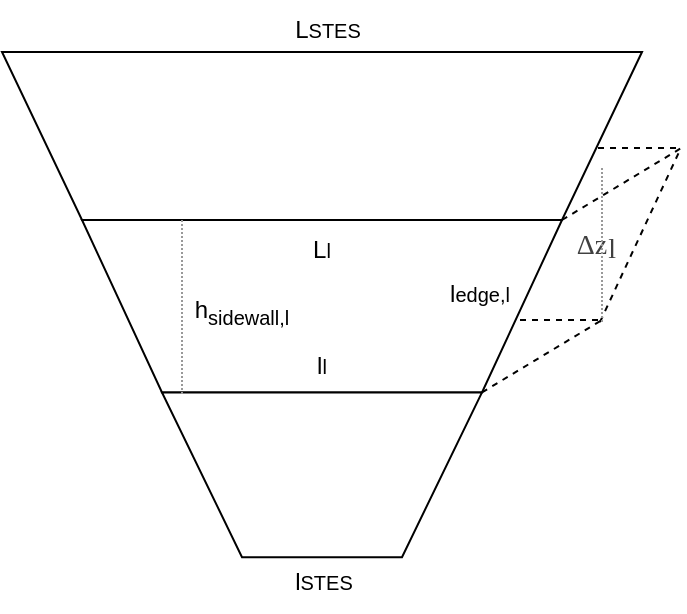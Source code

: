 <mxfile version="20.6.2" type="device"><diagram id="65HBH3qfUrskWHsWzh_U" name="Seite-1"><mxGraphModel dx="670" dy="1624" grid="1" gridSize="10" guides="1" tooltips="1" connect="1" arrows="1" fold="1" page="1" pageScale="1" pageWidth="1654" pageHeight="1169" math="0" shadow="0"><root><mxCell id="0"/><mxCell id="1" parent="0"/><mxCell id="ZwfTuOVtT0g5zv9DJfTl-2" value="" style="shape=trapezoid;perimeter=trapezoidPerimeter;whiteSpace=wrap;html=1;fixedSize=1;size=40;rotation=-180;" vertex="1" parent="1"><mxGeometry x="360" y="-554" width="320" height="84" as="geometry"/></mxCell><mxCell id="ZwfTuOVtT0g5zv9DJfTl-3" value="" style="shape=trapezoid;perimeter=trapezoidPerimeter;whiteSpace=wrap;html=1;fixedSize=1;size=40;rotation=-180;" vertex="1" parent="1"><mxGeometry x="400" y="-470" width="240" height="86.19" as="geometry"/></mxCell><mxCell id="ZwfTuOVtT0g5zv9DJfTl-4" value="" style="shape=trapezoid;perimeter=trapezoidPerimeter;whiteSpace=wrap;html=1;fixedSize=1;size=40;rotation=-180;" vertex="1" parent="1"><mxGeometry x="440" y="-383.81" width="160" height="82.38" as="geometry"/></mxCell><mxCell id="ZwfTuOVtT0g5zv9DJfTl-7" value="" style="endArrow=none;dashed=1;html=1;strokeWidth=1;rounded=0;" edge="1" parent="1"><mxGeometry width="50" height="50" relative="1" as="geometry"><mxPoint x="600" y="-383.81" as="sourcePoint"/><mxPoint x="660" y="-420" as="targetPoint"/></mxGeometry></mxCell><mxCell id="ZwfTuOVtT0g5zv9DJfTl-9" value="" style="endArrow=none;dashed=1;html=1;strokeWidth=1;rounded=0;" edge="1" parent="1"><mxGeometry width="50" height="50" relative="1" as="geometry"><mxPoint x="659" y="-419" as="sourcePoint"/><mxPoint x="699" y="-505" as="targetPoint"/></mxGeometry></mxCell><mxCell id="ZwfTuOVtT0g5zv9DJfTl-10" value="" style="endArrow=none;dashed=1;html=1;strokeWidth=1;rounded=0;" edge="1" parent="1"><mxGeometry width="50" height="50" relative="1" as="geometry"><mxPoint x="640" y="-470.0" as="sourcePoint"/><mxPoint x="700" y="-506.19" as="targetPoint"/></mxGeometry></mxCell><mxCell id="ZwfTuOVtT0g5zv9DJfTl-11" value="" style="endArrow=none;dashed=1;html=1;strokeWidth=1;rounded=0;" edge="1" parent="1"><mxGeometry width="50" height="50" relative="1" as="geometry"><mxPoint x="658" y="-506" as="sourcePoint"/><mxPoint x="699" y="-506" as="targetPoint"/></mxGeometry></mxCell><mxCell id="ZwfTuOVtT0g5zv9DJfTl-14" value="" style="endArrow=none;html=1;rounded=0;dashed=1;strokeWidth=1;dashPattern=1 1;strokeColor=#999999;" edge="1" parent="1"><mxGeometry width="50" height="50" relative="1" as="geometry"><mxPoint x="660" y="-419" as="sourcePoint"/><mxPoint x="660" y="-490" as="targetPoint"/></mxGeometry></mxCell><mxCell id="ZwfTuOVtT0g5zv9DJfTl-15" value="L&lt;span style=&quot;font-size: 10px;&quot;&gt;l&lt;/span&gt;" style="text;html=1;strokeColor=none;fillColor=none;align=center;verticalAlign=middle;whiteSpace=wrap;rounded=0;" vertex="1" parent="1"><mxGeometry x="490" y="-470" width="60" height="30" as="geometry"/></mxCell><mxCell id="ZwfTuOVtT0g5zv9DJfTl-16" value="&lt;sub&gt;&lt;span style=&quot;font-size: 12px;&quot;&gt;l&lt;/span&gt;l&lt;/sub&gt;" style="text;html=1;strokeColor=none;fillColor=none;align=center;verticalAlign=middle;whiteSpace=wrap;rounded=0;" vertex="1" parent="1"><mxGeometry x="490" y="-413.81" width="60" height="30" as="geometry"/></mxCell><mxCell id="ZwfTuOVtT0g5zv9DJfTl-17" value="L&lt;span style=&quot;font-size: 10px;&quot;&gt;STES&lt;/span&gt;" style="text;html=1;strokeColor=none;fillColor=none;align=center;verticalAlign=middle;whiteSpace=wrap;rounded=0;" vertex="1" parent="1"><mxGeometry x="493" y="-580" width="60" height="30" as="geometry"/></mxCell><mxCell id="ZwfTuOVtT0g5zv9DJfTl-18" value="l&lt;span style=&quot;font-size: 10px;&quot;&gt;STES&lt;/span&gt;" style="text;html=1;strokeColor=none;fillColor=none;align=center;verticalAlign=middle;whiteSpace=wrap;rounded=0;" vertex="1" parent="1"><mxGeometry x="491" y="-304.43" width="60" height="30" as="geometry"/></mxCell><mxCell id="ZwfTuOVtT0g5zv9DJfTl-19" value="&lt;font style=&quot;font-size: 14px;&quot;&gt;&lt;span style=&quot;box-sizing: border-box; transition: none 0s ease 0s; color: rgb(64, 64, 64); display: inline; position: static; border: 0px; padding: 0px; margin: 0px; vertical-align: 0px; line-height: normal; font-family: MathJax_Main;&quot; id=&quot;MathJax-Span-12001&quot; class=&quot;mi&quot;&gt;Δ&lt;/span&gt;&lt;span style=&quot;box-sizing: border-box; transition: none 0s ease 0s; color: rgb(64, 64, 64); display: inline; position: static; border: 0px; padding: 0px; margin: 0px; vertical-align: 0px; line-height: normal; font-family: Lato, proxima-nova, &amp;quot;Helvetica Neue&amp;quot;, Arial, sans-serif;&quot; id=&quot;MathJax-Span-12002&quot; class=&quot;msubsup&quot;&gt;&lt;span style=&quot;box-sizing: border-box; transition: none 0s ease 0s; display: inline-block; position: relative; border: 0px; padding: 0px; margin: 0px; vertical-align: 0px; line-height: normal; width: 0.751em; height: 0px;&quot;&gt;&lt;span style=&quot;box-sizing: border-box; transition: none 0s ease 0s; position: absolute; border: 0px; padding: 0px; margin: 0px; vertical-align: 0px; line-height: normal; clip: rect(3.421em, 1000.48em, 4.169em, -999.997em); top: -4.004em; left: 0em;&quot;&gt;&lt;span style=&quot;box-sizing: border-box; transition: none 0s ease 0s; display: inline; position: static; border: 0px; padding: 0px; margin: 0px; vertical-align: 0px; line-height: normal; font-family: MathJax_Math-italic;&quot; id=&quot;MathJax-Span-12003&quot; class=&quot;mi&quot;&gt;z&lt;span style=&quot;box-sizing: border-box; transition: none 0s ease 0s; display: inline-block; position: static; border: 0px; padding: 0px; margin: 0px; vertical-align: 0px; line-height: normal; overflow: hidden; height: 1px; width: 0.003em;&quot;&gt;&lt;/span&gt;&lt;/span&gt;&lt;span style=&quot;box-sizing: border-box; transition: none 0s ease 0s; display: inline-block; position: static; border: 0px; padding: 0px; margin: 0px; vertical-align: 0px; line-height: normal; width: 0px; height: 4.009em;&quot;&gt;&lt;/span&gt;&lt;/span&gt;&lt;span style=&quot;box-sizing: border-box; transition: none 0s ease 0s; position: absolute; border: 0px; padding: 0px; margin: 0px; vertical-align: 0px; line-height: normal; top: -3.843em; left: 0.483em;&quot;&gt;&lt;span style=&quot;box-sizing: border-box; transition: none 0s ease 0s; display: inline; position: static; border: 0px; padding: 0px; margin: 0px; vertical-align: 0px; line-height: normal;&quot; id=&quot;MathJax-Span-12004&quot; class=&quot;texatom&quot;&gt;&lt;span style=&quot;box-sizing: border-box; transition: none 0s ease 0s; display: inline; position: static; border: 0px; padding: 0px; margin: 0px; vertical-align: 0px; line-height: normal;&quot; id=&quot;MathJax-Span-12005&quot; class=&quot;mrow&quot;&gt;&lt;span style=&quot;box-sizing: border-box; transition: none 0s ease 0s; display: inline; position: static; border: 0px; padding: 0px; margin: 0px; vertical-align: 0px; line-height: normal; font-family: MathJax_Math-italic;&quot; id=&quot;MathJax-Span-12006&quot; class=&quot;mi&quot;&gt;l&lt;/span&gt;&lt;/span&gt;&lt;/span&gt;&lt;span style=&quot;box-sizing: border-box; transition: none 0s ease 0s; display: inline-block; position: static; border: 0px; padding: 0px; margin: 0px; vertical-align: 0px; line-height: normal; width: 0px; height: 4.009em;&quot;&gt;&lt;/span&gt;&lt;/span&gt;&lt;/span&gt;&lt;/span&gt;&lt;span style=&quot;box-sizing: border-box; transition: none 0s ease 0s; color: rgb(64, 64, 64); display: inline; position: static; border: 0px; padding: 0px 0px 0px 0.27em; margin: 0px; vertical-align: 0px; line-height: normal; font-family: MathJax_Main;&quot; id=&quot;MathJax-Span-12007&quot; class=&quot;mo&quot;&gt;&lt;/span&gt;&lt;/font&gt;" style="text;html=1;strokeColor=none;fillColor=none;align=center;verticalAlign=middle;whiteSpace=wrap;rounded=0;" vertex="1" parent="1"><mxGeometry x="629" y="-474" width="60" height="30" as="geometry"/></mxCell><mxCell id="ZwfTuOVtT0g5zv9DJfTl-21" value="&lt;sub&gt;&lt;span style=&quot;font-size: 12px;&quot;&gt;l&lt;/span&gt;edge,l&lt;/sub&gt;" style="text;html=1;strokeColor=none;fillColor=none;align=center;verticalAlign=middle;whiteSpace=wrap;rounded=0;" vertex="1" parent="1"><mxGeometry x="569" y="-450" width="60" height="30" as="geometry"/></mxCell><mxCell id="ZwfTuOVtT0g5zv9DJfTl-22" value="" style="endArrow=none;html=1;rounded=0;dashed=1;strokeWidth=1;dashPattern=1 1;strokeColor=#999999;" edge="1" parent="1"><mxGeometry width="50" height="50" relative="1" as="geometry"><mxPoint x="450" y="-383" as="sourcePoint"/><mxPoint x="450" y="-470" as="targetPoint"/></mxGeometry></mxCell><mxCell id="ZwfTuOVtT0g5zv9DJfTl-23" value="h&lt;sub&gt;sidewall,l&lt;/sub&gt;" style="text;html=1;strokeColor=none;fillColor=none;align=center;verticalAlign=middle;whiteSpace=wrap;rounded=0;" vertex="1" parent="1"><mxGeometry x="450" y="-439.19" width="60" height="30" as="geometry"/></mxCell><mxCell id="ZwfTuOVtT0g5zv9DJfTl-24" value="" style="endArrow=none;html=1;rounded=0;dashed=1;strokeWidth=1;dashPattern=1 1;strokeColor=#999999;" edge="1" parent="1"><mxGeometry width="50" height="50" relative="1" as="geometry"><mxPoint x="660.0" y="-419.0" as="sourcePoint"/><mxPoint x="660" y="-496" as="targetPoint"/></mxGeometry></mxCell><mxCell id="ZwfTuOVtT0g5zv9DJfTl-25" value="" style="endArrow=none;dashed=1;html=1;strokeWidth=1;rounded=0;" edge="1" parent="1"><mxGeometry width="50" height="50" relative="1" as="geometry"><mxPoint x="619" y="-420" as="sourcePoint"/><mxPoint x="660" y="-420" as="targetPoint"/></mxGeometry></mxCell></root></mxGraphModel></diagram></mxfile>